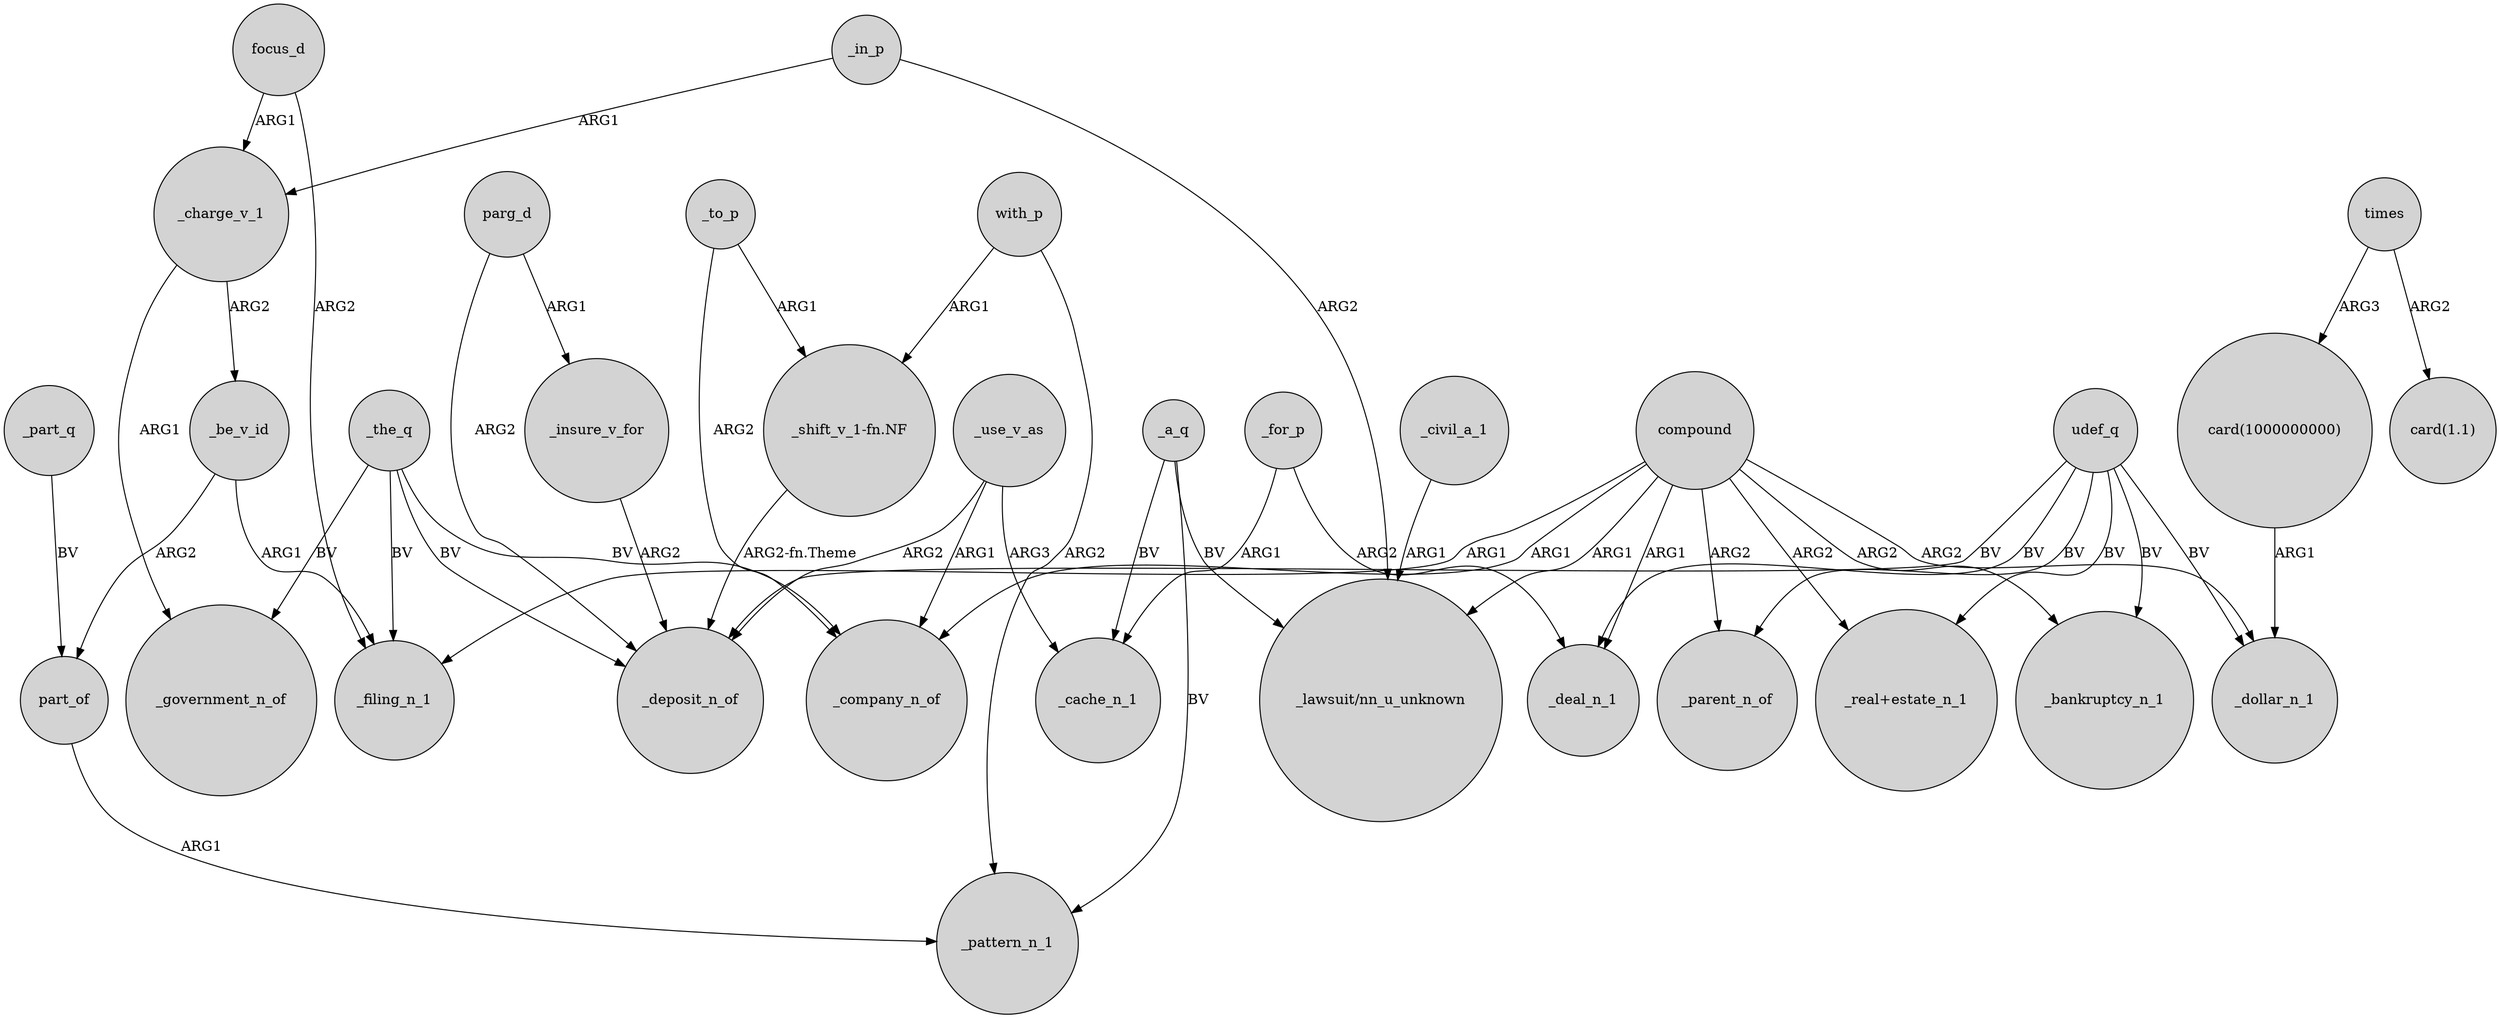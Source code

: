 digraph {
	node [shape=circle style=filled]
	_use_v_as -> _company_n_of [label=ARG1]
	compound -> _filing_n_1 [label=ARG1]
	udef_q -> _parent_n_of [label=BV]
	udef_q -> _bankruptcy_n_1 [label=BV]
	compound -> _deal_n_1 [label=ARG1]
	_for_p -> _cache_n_1 [label=ARG1]
	_for_p -> _deal_n_1 [label=ARG2]
	compound -> "_lawsuit/nn_u_unknown" [label=ARG1]
	_the_q -> _filing_n_1 [label=BV]
	_in_p -> _charge_v_1 [label=ARG1]
	compound -> _bankruptcy_n_1 [label=ARG2]
	_charge_v_1 -> _government_n_of [label=ARG1]
	_to_p -> _company_n_of [label=ARG2]
	_use_v_as -> _deposit_n_of [label=ARG2]
	times -> "card(1.1)" [label=ARG2]
	_be_v_id -> _filing_n_1 [label=ARG1]
	compound -> _parent_n_of [label=ARG2]
	part_of -> _pattern_n_1 [label=ARG1]
	_part_q -> part_of [label=BV]
	_the_q -> _company_n_of [label=BV]
	parg_d -> _deposit_n_of [label=ARG2]
	times -> "card(1000000000)" [label=ARG3]
	compound -> "_real+estate_n_1" [label=ARG2]
	compound -> _company_n_of [label=ARG1]
	udef_q -> _deposit_n_of [label=BV]
	with_p -> "_shift_v_1-fn.NF" [label=ARG1]
	_in_p -> "_lawsuit/nn_u_unknown" [label=ARG2]
	parg_d -> _insure_v_for [label=ARG1]
	focus_d -> _filing_n_1 [label=ARG2]
	_insure_v_for -> _deposit_n_of [label=ARG2]
	udef_q -> "_real+estate_n_1" [label=BV]
	_a_q -> "_lawsuit/nn_u_unknown" [label=BV]
	_civil_a_1 -> "_lawsuit/nn_u_unknown" [label=ARG1]
	with_p -> _pattern_n_1 [label=ARG2]
	focus_d -> _charge_v_1 [label=ARG1]
	_a_q -> _pattern_n_1 [label=BV]
	_the_q -> _deposit_n_of [label=BV]
	udef_q -> _deal_n_1 [label=BV]
	_the_q -> _government_n_of [label=BV]
	_to_p -> "_shift_v_1-fn.NF" [label=ARG1]
	_a_q -> _cache_n_1 [label=BV]
	_use_v_as -> _cache_n_1 [label=ARG3]
	"card(1000000000)" -> _dollar_n_1 [label=ARG1]
	"_shift_v_1-fn.NF" -> _deposit_n_of [label="ARG2-fn.Theme"]
	compound -> _dollar_n_1 [label=ARG2]
	_be_v_id -> part_of [label=ARG2]
	udef_q -> _dollar_n_1 [label=BV]
	_charge_v_1 -> _be_v_id [label=ARG2]
}
